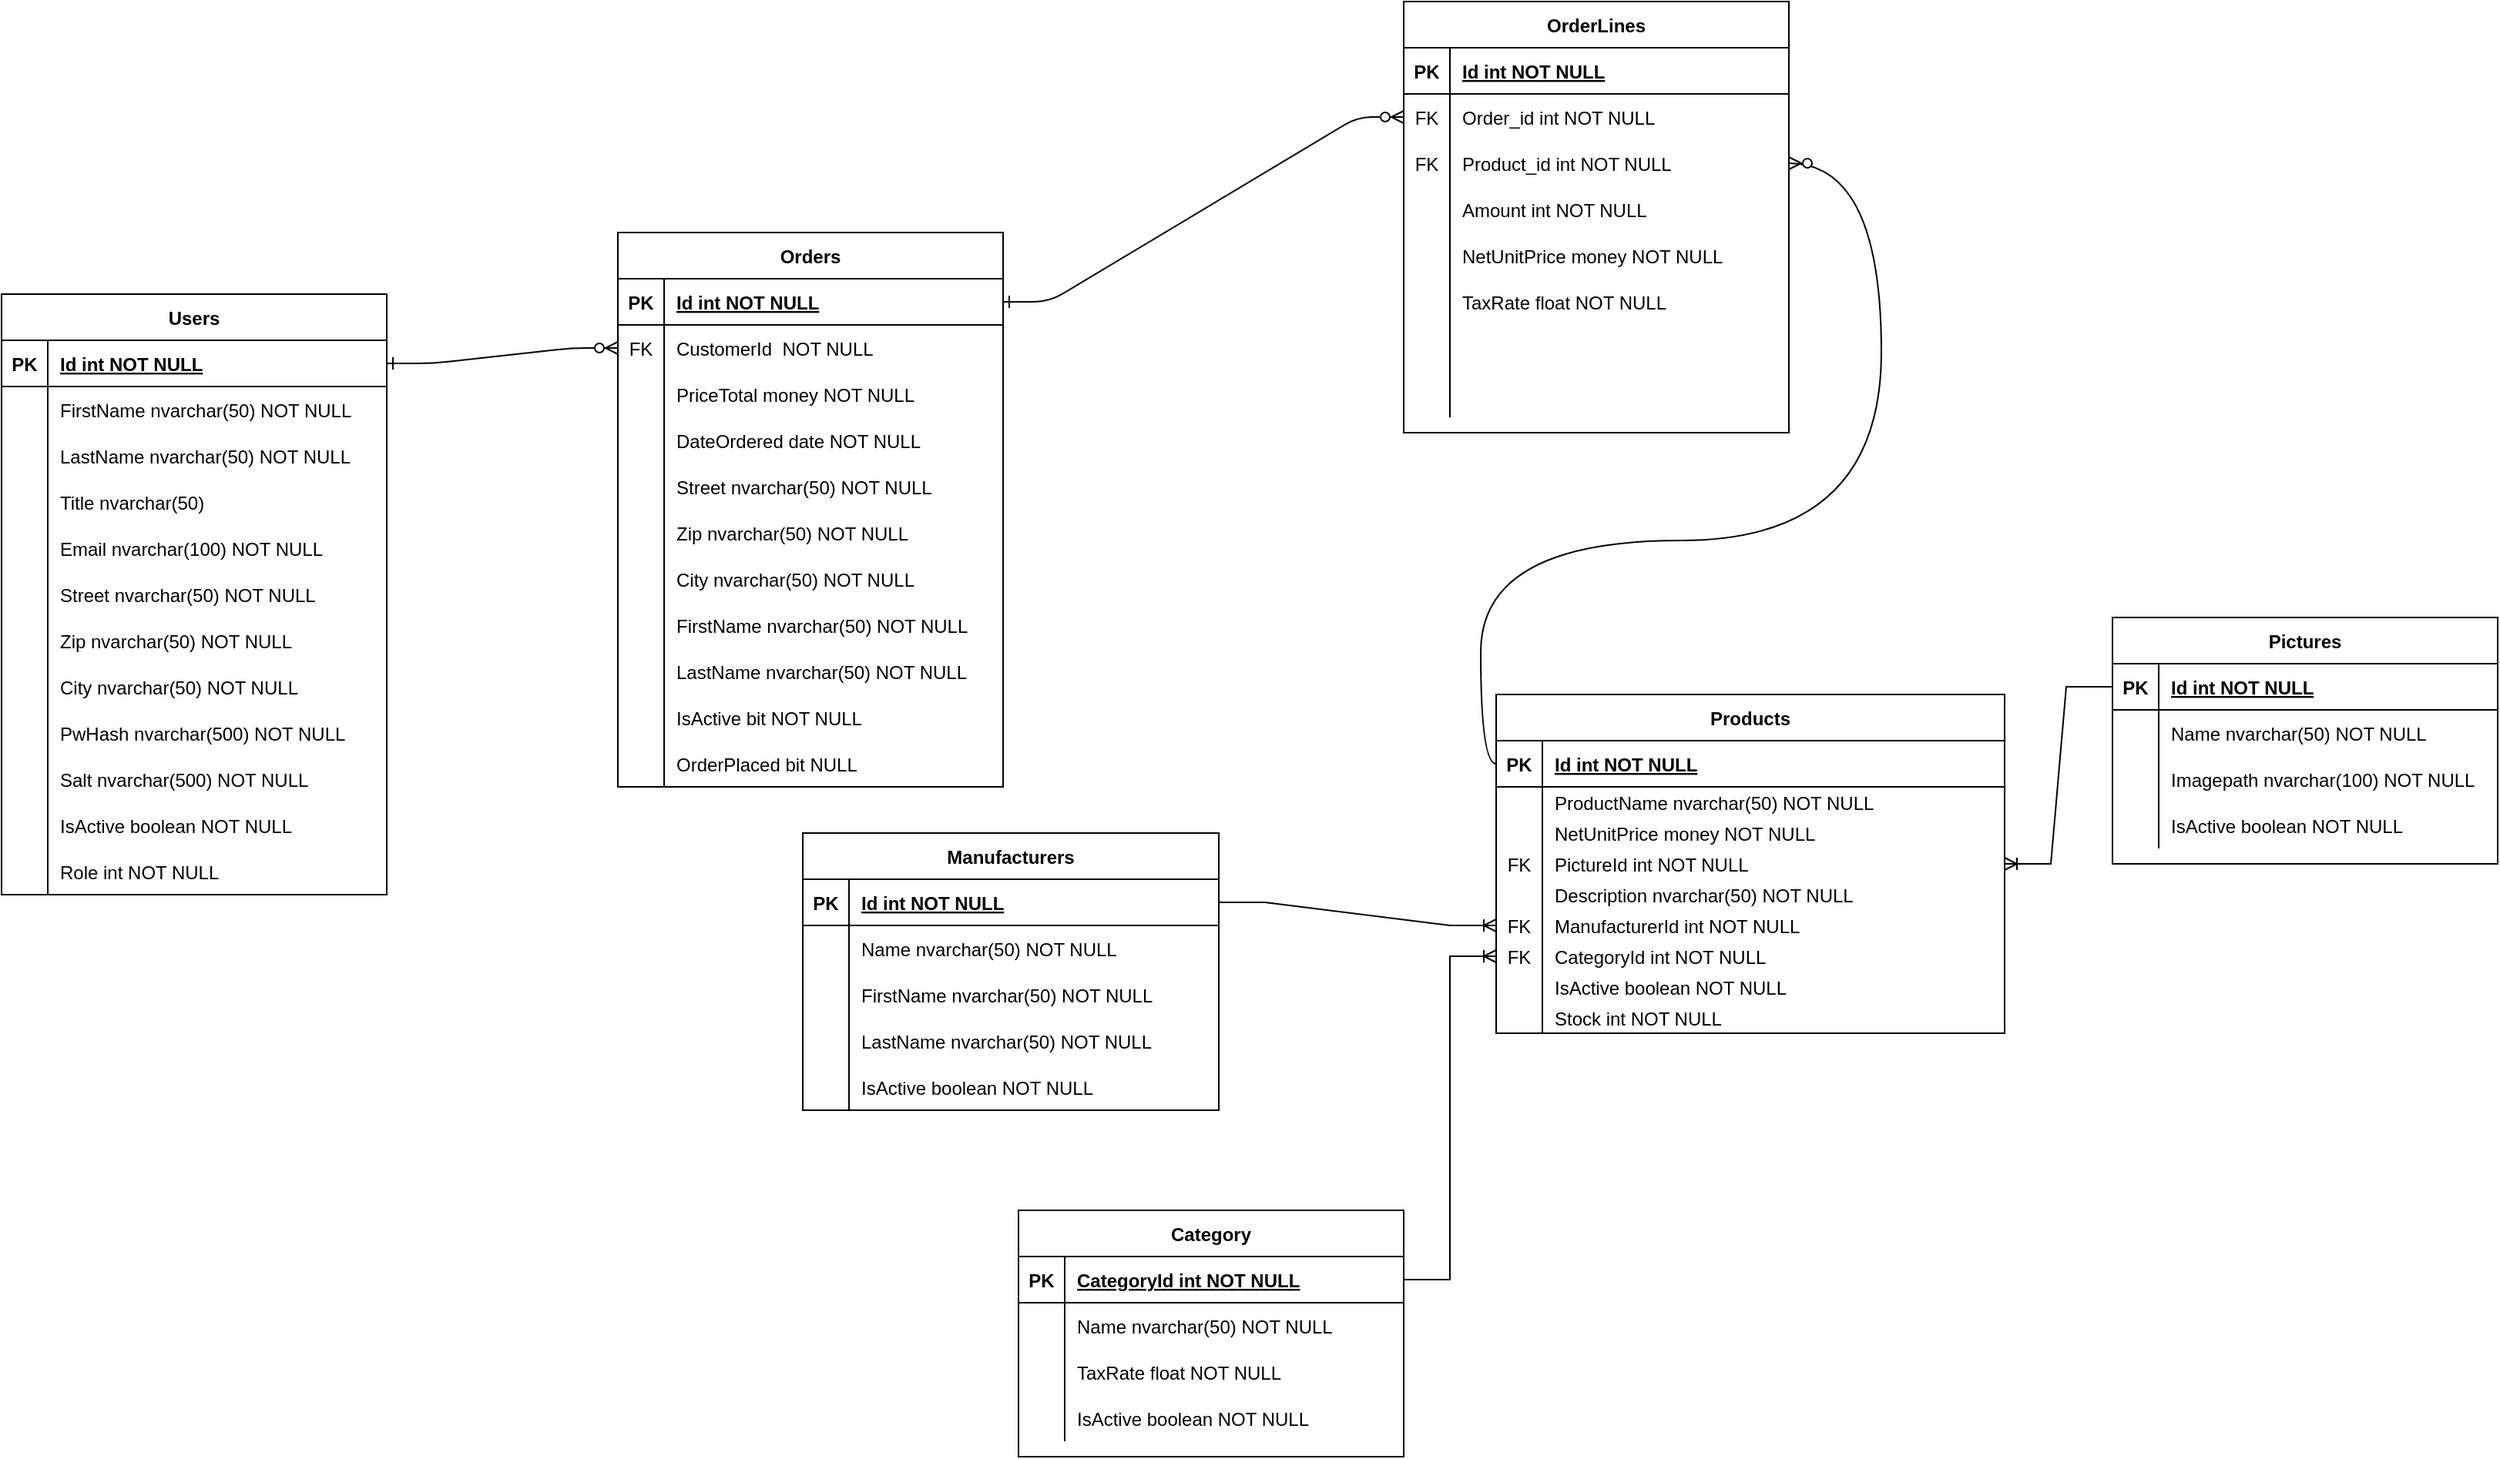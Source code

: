 <mxfile version="20.8.13"><diagram id="R2lEEEUBdFMjLlhIrx00" name="Page-1"><mxGraphModel dx="1050" dy="1639" grid="1" gridSize="10" guides="1" tooltips="1" connect="1" arrows="1" fold="1" page="1" pageScale="1" pageWidth="850" pageHeight="1100" math="0" shadow="0" extFonts="Permanent Marker^https://fonts.googleapis.com/css?family=Permanent+Marker"><root><mxCell id="0"/><mxCell id="1" parent="0"/><mxCell id="C-vyLk0tnHw3VtMMgP7b-1" value="" style="edgeStyle=entityRelationEdgeStyle;endArrow=ERzeroToMany;startArrow=ERone;endFill=1;startFill=0;entryX=0;entryY=0.5;entryDx=0;entryDy=0;" parent="1" source="C-vyLk0tnHw3VtMMgP7b-24" target="11pLOrFXZidmttm4KzCF-106" edge="1"><mxGeometry width="100" height="100" relative="1" as="geometry"><mxPoint x="340" y="720" as="sourcePoint"/><mxPoint x="540" y="195" as="targetPoint"/></mxGeometry></mxCell><mxCell id="C-vyLk0tnHw3VtMMgP7b-12" value="" style="edgeStyle=entityRelationEdgeStyle;endArrow=ERzeroToMany;startArrow=ERone;endFill=1;startFill=0;exitX=1;exitY=0.5;exitDx=0;exitDy=0;" parent="1" source="11pLOrFXZidmttm4KzCF-103" target="C-vyLk0tnHw3VtMMgP7b-17" edge="1"><mxGeometry width="100" height="100" relative="1" as="geometry"><mxPoint x="790" y="165" as="sourcePoint"/><mxPoint x="460" y="205" as="targetPoint"/></mxGeometry></mxCell><mxCell id="C-vyLk0tnHw3VtMMgP7b-13" value="OrderLines" style="shape=table;startSize=30;container=1;collapsible=1;childLayout=tableLayout;fixedRows=1;rowLines=0;fontStyle=1;align=center;resizeLast=1;" parent="1" vertex="1"><mxGeometry x="1060" y="-60" width="250" height="280" as="geometry"/></mxCell><mxCell id="C-vyLk0tnHw3VtMMgP7b-14" value="" style="shape=partialRectangle;collapsible=0;dropTarget=0;pointerEvents=0;fillColor=none;points=[[0,0.5],[1,0.5]];portConstraint=eastwest;top=0;left=0;right=0;bottom=1;" parent="C-vyLk0tnHw3VtMMgP7b-13" vertex="1"><mxGeometry y="30" width="250" height="30" as="geometry"/></mxCell><mxCell id="C-vyLk0tnHw3VtMMgP7b-15" value="PK" style="shape=partialRectangle;overflow=hidden;connectable=0;fillColor=none;top=0;left=0;bottom=0;right=0;fontStyle=1;" parent="C-vyLk0tnHw3VtMMgP7b-14" vertex="1"><mxGeometry width="30" height="30" as="geometry"><mxRectangle width="30" height="30" as="alternateBounds"/></mxGeometry></mxCell><mxCell id="C-vyLk0tnHw3VtMMgP7b-16" value="Id int NOT NULL" style="shape=partialRectangle;overflow=hidden;connectable=0;fillColor=none;top=0;left=0;bottom=0;right=0;align=left;spacingLeft=6;fontStyle=5;" parent="C-vyLk0tnHw3VtMMgP7b-14" vertex="1"><mxGeometry x="30" width="220" height="30" as="geometry"><mxRectangle width="220" height="30" as="alternateBounds"/></mxGeometry></mxCell><mxCell id="C-vyLk0tnHw3VtMMgP7b-17" value="" style="shape=partialRectangle;collapsible=0;dropTarget=0;pointerEvents=0;fillColor=none;points=[[0,0.5],[1,0.5]];portConstraint=eastwest;top=0;left=0;right=0;bottom=0;" parent="C-vyLk0tnHw3VtMMgP7b-13" vertex="1"><mxGeometry y="60" width="250" height="30" as="geometry"/></mxCell><mxCell id="C-vyLk0tnHw3VtMMgP7b-18" value="FK" style="shape=partialRectangle;overflow=hidden;connectable=0;fillColor=none;top=0;left=0;bottom=0;right=0;" parent="C-vyLk0tnHw3VtMMgP7b-17" vertex="1"><mxGeometry width="30" height="30" as="geometry"><mxRectangle width="30" height="30" as="alternateBounds"/></mxGeometry></mxCell><mxCell id="C-vyLk0tnHw3VtMMgP7b-19" value="Order_id int NOT NULL" style="shape=partialRectangle;overflow=hidden;connectable=0;fillColor=none;top=0;left=0;bottom=0;right=0;align=left;spacingLeft=6;" parent="C-vyLk0tnHw3VtMMgP7b-17" vertex="1"><mxGeometry x="30" width="220" height="30" as="geometry"><mxRectangle width="220" height="30" as="alternateBounds"/></mxGeometry></mxCell><mxCell id="11pLOrFXZidmttm4KzCF-139" value="" style="shape=partialRectangle;collapsible=0;dropTarget=0;pointerEvents=0;fillColor=none;points=[[0,0.5],[1,0.5]];portConstraint=eastwest;top=0;left=0;right=0;bottom=0;" parent="C-vyLk0tnHw3VtMMgP7b-13" vertex="1"><mxGeometry y="90" width="250" height="30" as="geometry"/></mxCell><mxCell id="11pLOrFXZidmttm4KzCF-140" value="FK" style="shape=partialRectangle;overflow=hidden;connectable=0;fillColor=none;top=0;left=0;bottom=0;right=0;" parent="11pLOrFXZidmttm4KzCF-139" vertex="1"><mxGeometry width="30" height="30" as="geometry"><mxRectangle width="30" height="30" as="alternateBounds"/></mxGeometry></mxCell><mxCell id="11pLOrFXZidmttm4KzCF-141" value="Product_id int NOT NULL" style="shape=partialRectangle;overflow=hidden;connectable=0;fillColor=none;top=0;left=0;bottom=0;right=0;align=left;spacingLeft=6;" parent="11pLOrFXZidmttm4KzCF-139" vertex="1"><mxGeometry x="30" width="220" height="30" as="geometry"><mxRectangle width="220" height="30" as="alternateBounds"/></mxGeometry></mxCell><mxCell id="C-vyLk0tnHw3VtMMgP7b-20" value="" style="shape=partialRectangle;collapsible=0;dropTarget=0;pointerEvents=0;fillColor=none;points=[[0,0.5],[1,0.5]];portConstraint=eastwest;top=0;left=0;right=0;bottom=0;" parent="C-vyLk0tnHw3VtMMgP7b-13" vertex="1"><mxGeometry y="120" width="250" height="30" as="geometry"/></mxCell><mxCell id="C-vyLk0tnHw3VtMMgP7b-21" value="" style="shape=partialRectangle;overflow=hidden;connectable=0;fillColor=none;top=0;left=0;bottom=0;right=0;" parent="C-vyLk0tnHw3VtMMgP7b-20" vertex="1"><mxGeometry width="30" height="30" as="geometry"><mxRectangle width="30" height="30" as="alternateBounds"/></mxGeometry></mxCell><mxCell id="C-vyLk0tnHw3VtMMgP7b-22" value="Amount int NOT NULL" style="shape=partialRectangle;overflow=hidden;connectable=0;fillColor=none;top=0;left=0;bottom=0;right=0;align=left;spacingLeft=6;" parent="C-vyLk0tnHw3VtMMgP7b-20" vertex="1"><mxGeometry x="30" width="220" height="30" as="geometry"><mxRectangle width="220" height="30" as="alternateBounds"/></mxGeometry></mxCell><mxCell id="11pLOrFXZidmttm4KzCF-142" value="" style="shape=partialRectangle;collapsible=0;dropTarget=0;pointerEvents=0;fillColor=none;points=[[0,0.5],[1,0.5]];portConstraint=eastwest;top=0;left=0;right=0;bottom=0;" parent="C-vyLk0tnHw3VtMMgP7b-13" vertex="1"><mxGeometry y="150" width="250" height="30" as="geometry"/></mxCell><mxCell id="11pLOrFXZidmttm4KzCF-143" value="" style="shape=partialRectangle;overflow=hidden;connectable=0;fillColor=none;top=0;left=0;bottom=0;right=0;" parent="11pLOrFXZidmttm4KzCF-142" vertex="1"><mxGeometry width="30" height="30" as="geometry"><mxRectangle width="30" height="30" as="alternateBounds"/></mxGeometry></mxCell><mxCell id="11pLOrFXZidmttm4KzCF-144" value="NetUnitPrice money NOT NULL" style="shape=partialRectangle;overflow=hidden;connectable=0;fillColor=none;top=0;left=0;bottom=0;right=0;align=left;spacingLeft=6;" parent="11pLOrFXZidmttm4KzCF-142" vertex="1"><mxGeometry x="30" width="220" height="30" as="geometry"><mxRectangle width="220" height="30" as="alternateBounds"/></mxGeometry></mxCell><mxCell id="11pLOrFXZidmttm4KzCF-145" value="" style="shape=partialRectangle;collapsible=0;dropTarget=0;pointerEvents=0;fillColor=none;points=[[0,0.5],[1,0.5]];portConstraint=eastwest;top=0;left=0;right=0;bottom=0;" parent="C-vyLk0tnHw3VtMMgP7b-13" vertex="1"><mxGeometry y="180" width="250" height="30" as="geometry"/></mxCell><mxCell id="11pLOrFXZidmttm4KzCF-146" value="" style="shape=partialRectangle;overflow=hidden;connectable=0;fillColor=none;top=0;left=0;bottom=0;right=0;" parent="11pLOrFXZidmttm4KzCF-145" vertex="1"><mxGeometry width="30" height="30" as="geometry"><mxRectangle width="30" height="30" as="alternateBounds"/></mxGeometry></mxCell><mxCell id="11pLOrFXZidmttm4KzCF-147" value="TaxRate float NOT NULL" style="shape=partialRectangle;overflow=hidden;connectable=0;fillColor=none;top=0;left=0;bottom=0;right=0;align=left;spacingLeft=6;" parent="11pLOrFXZidmttm4KzCF-145" vertex="1"><mxGeometry x="30" width="220" height="30" as="geometry"><mxRectangle width="220" height="30" as="alternateBounds"/></mxGeometry></mxCell><mxCell id="11pLOrFXZidmttm4KzCF-207" value="" style="shape=partialRectangle;collapsible=0;dropTarget=0;pointerEvents=0;fillColor=none;points=[[0,0.5],[1,0.5]];portConstraint=eastwest;top=0;left=0;right=0;bottom=0;" parent="C-vyLk0tnHw3VtMMgP7b-13" vertex="1"><mxGeometry y="210" width="250" height="30" as="geometry"/></mxCell><mxCell id="11pLOrFXZidmttm4KzCF-208" value="" style="shape=partialRectangle;overflow=hidden;connectable=0;fillColor=none;top=0;left=0;bottom=0;right=0;" parent="11pLOrFXZidmttm4KzCF-207" vertex="1"><mxGeometry width="30" height="30" as="geometry"><mxRectangle width="30" height="30" as="alternateBounds"/></mxGeometry></mxCell><mxCell id="11pLOrFXZidmttm4KzCF-209" value="" style="shape=partialRectangle;overflow=hidden;connectable=0;fillColor=none;top=0;left=0;bottom=0;right=0;align=left;spacingLeft=6;" parent="11pLOrFXZidmttm4KzCF-207" vertex="1"><mxGeometry x="30" width="220" height="30" as="geometry"><mxRectangle width="220" height="30" as="alternateBounds"/></mxGeometry></mxCell><mxCell id="11pLOrFXZidmttm4KzCF-246" value="" style="shape=partialRectangle;collapsible=0;dropTarget=0;pointerEvents=0;fillColor=none;points=[[0,0.5],[1,0.5]];portConstraint=eastwest;top=0;left=0;right=0;bottom=0;" parent="C-vyLk0tnHw3VtMMgP7b-13" vertex="1"><mxGeometry y="240" width="250" height="30" as="geometry"/></mxCell><mxCell id="11pLOrFXZidmttm4KzCF-247" value="" style="shape=partialRectangle;overflow=hidden;connectable=0;fillColor=none;top=0;left=0;bottom=0;right=0;" parent="11pLOrFXZidmttm4KzCF-246" vertex="1"><mxGeometry width="30" height="30" as="geometry"><mxRectangle width="30" height="30" as="alternateBounds"/></mxGeometry></mxCell><mxCell id="11pLOrFXZidmttm4KzCF-248" value="" style="shape=partialRectangle;overflow=hidden;connectable=0;fillColor=none;top=0;left=0;bottom=0;right=0;align=left;spacingLeft=6;" parent="11pLOrFXZidmttm4KzCF-246" vertex="1"><mxGeometry x="30" width="220" height="30" as="geometry"><mxRectangle width="220" height="30" as="alternateBounds"/></mxGeometry></mxCell><mxCell id="C-vyLk0tnHw3VtMMgP7b-23" value="Users" style="shape=table;startSize=30;container=1;collapsible=1;childLayout=tableLayout;fixedRows=1;rowLines=0;fontStyle=1;align=center;resizeLast=1;" parent="1" vertex="1"><mxGeometry x="150" y="130" width="250" height="390" as="geometry"/></mxCell><mxCell id="C-vyLk0tnHw3VtMMgP7b-24" value="" style="shape=partialRectangle;collapsible=0;dropTarget=0;pointerEvents=0;fillColor=none;points=[[0,0.5],[1,0.5]];portConstraint=eastwest;top=0;left=0;right=0;bottom=1;" parent="C-vyLk0tnHw3VtMMgP7b-23" vertex="1"><mxGeometry y="30" width="250" height="30" as="geometry"/></mxCell><mxCell id="C-vyLk0tnHw3VtMMgP7b-25" value="PK" style="shape=partialRectangle;overflow=hidden;connectable=0;fillColor=none;top=0;left=0;bottom=0;right=0;fontStyle=1;" parent="C-vyLk0tnHw3VtMMgP7b-24" vertex="1"><mxGeometry width="30" height="30" as="geometry"><mxRectangle width="30" height="30" as="alternateBounds"/></mxGeometry></mxCell><mxCell id="C-vyLk0tnHw3VtMMgP7b-26" value="Id int NOT NULL " style="shape=partialRectangle;overflow=hidden;connectable=0;fillColor=none;top=0;left=0;bottom=0;right=0;align=left;spacingLeft=6;fontStyle=5;" parent="C-vyLk0tnHw3VtMMgP7b-24" vertex="1"><mxGeometry x="30" width="220" height="30" as="geometry"><mxRectangle width="220" height="30" as="alternateBounds"/></mxGeometry></mxCell><mxCell id="C-vyLk0tnHw3VtMMgP7b-27" value="" style="shape=partialRectangle;collapsible=0;dropTarget=0;pointerEvents=0;fillColor=none;points=[[0,0.5],[1,0.5]];portConstraint=eastwest;top=0;left=0;right=0;bottom=0;" parent="C-vyLk0tnHw3VtMMgP7b-23" vertex="1"><mxGeometry y="60" width="250" height="30" as="geometry"/></mxCell><mxCell id="C-vyLk0tnHw3VtMMgP7b-28" value="" style="shape=partialRectangle;overflow=hidden;connectable=0;fillColor=none;top=0;left=0;bottom=0;right=0;" parent="C-vyLk0tnHw3VtMMgP7b-27" vertex="1"><mxGeometry width="30" height="30" as="geometry"><mxRectangle width="30" height="30" as="alternateBounds"/></mxGeometry></mxCell><mxCell id="C-vyLk0tnHw3VtMMgP7b-29" value="FirstName nvarchar(50) NOT NULL" style="shape=partialRectangle;overflow=hidden;connectable=0;fillColor=none;top=0;left=0;bottom=0;right=0;align=left;spacingLeft=6;" parent="C-vyLk0tnHw3VtMMgP7b-27" vertex="1"><mxGeometry x="30" width="220" height="30" as="geometry"><mxRectangle width="220" height="30" as="alternateBounds"/></mxGeometry></mxCell><mxCell id="11pLOrFXZidmttm4KzCF-75" value="" style="shape=partialRectangle;collapsible=0;dropTarget=0;pointerEvents=0;fillColor=none;points=[[0,0.5],[1,0.5]];portConstraint=eastwest;top=0;left=0;right=0;bottom=0;" parent="C-vyLk0tnHw3VtMMgP7b-23" vertex="1"><mxGeometry y="90" width="250" height="30" as="geometry"/></mxCell><mxCell id="11pLOrFXZidmttm4KzCF-76" value="" style="shape=partialRectangle;overflow=hidden;connectable=0;fillColor=none;top=0;left=0;bottom=0;right=0;" parent="11pLOrFXZidmttm4KzCF-75" vertex="1"><mxGeometry width="30" height="30" as="geometry"><mxRectangle width="30" height="30" as="alternateBounds"/></mxGeometry></mxCell><mxCell id="11pLOrFXZidmttm4KzCF-77" value="LastName nvarchar(50) NOT NULL" style="shape=partialRectangle;overflow=hidden;connectable=0;fillColor=none;top=0;left=0;bottom=0;right=0;align=left;spacingLeft=6;" parent="11pLOrFXZidmttm4KzCF-75" vertex="1"><mxGeometry x="30" width="220" height="30" as="geometry"><mxRectangle width="220" height="30" as="alternateBounds"/></mxGeometry></mxCell><mxCell id="11pLOrFXZidmttm4KzCF-78" value="" style="shape=partialRectangle;collapsible=0;dropTarget=0;pointerEvents=0;fillColor=none;points=[[0,0.5],[1,0.5]];portConstraint=eastwest;top=0;left=0;right=0;bottom=0;" parent="C-vyLk0tnHw3VtMMgP7b-23" vertex="1"><mxGeometry y="120" width="250" height="30" as="geometry"/></mxCell><mxCell id="11pLOrFXZidmttm4KzCF-79" value="" style="shape=partialRectangle;overflow=hidden;connectable=0;fillColor=none;top=0;left=0;bottom=0;right=0;" parent="11pLOrFXZidmttm4KzCF-78" vertex="1"><mxGeometry width="30" height="30" as="geometry"><mxRectangle width="30" height="30" as="alternateBounds"/></mxGeometry></mxCell><mxCell id="11pLOrFXZidmttm4KzCF-80" value="Title nvarchar(50) " style="shape=partialRectangle;overflow=hidden;connectable=0;fillColor=none;top=0;left=0;bottom=0;right=0;align=left;spacingLeft=6;" parent="11pLOrFXZidmttm4KzCF-78" vertex="1"><mxGeometry x="30" width="220" height="30" as="geometry"><mxRectangle width="220" height="30" as="alternateBounds"/></mxGeometry></mxCell><mxCell id="11pLOrFXZidmttm4KzCF-81" value="" style="shape=partialRectangle;collapsible=0;dropTarget=0;pointerEvents=0;fillColor=none;points=[[0,0.5],[1,0.5]];portConstraint=eastwest;top=0;left=0;right=0;bottom=0;" parent="C-vyLk0tnHw3VtMMgP7b-23" vertex="1"><mxGeometry y="150" width="250" height="30" as="geometry"/></mxCell><mxCell id="11pLOrFXZidmttm4KzCF-82" value="" style="shape=partialRectangle;overflow=hidden;connectable=0;fillColor=none;top=0;left=0;bottom=0;right=0;" parent="11pLOrFXZidmttm4KzCF-81" vertex="1"><mxGeometry width="30" height="30" as="geometry"><mxRectangle width="30" height="30" as="alternateBounds"/></mxGeometry></mxCell><mxCell id="11pLOrFXZidmttm4KzCF-83" value="Email nvarchar(100) NOT NULL" style="shape=partialRectangle;overflow=hidden;connectable=0;fillColor=none;top=0;left=0;bottom=0;right=0;align=left;spacingLeft=6;" parent="11pLOrFXZidmttm4KzCF-81" vertex="1"><mxGeometry x="30" width="220" height="30" as="geometry"><mxRectangle width="220" height="30" as="alternateBounds"/></mxGeometry></mxCell><mxCell id="11pLOrFXZidmttm4KzCF-84" value="" style="shape=partialRectangle;collapsible=0;dropTarget=0;pointerEvents=0;fillColor=none;points=[[0,0.5],[1,0.5]];portConstraint=eastwest;top=0;left=0;right=0;bottom=0;" parent="C-vyLk0tnHw3VtMMgP7b-23" vertex="1"><mxGeometry y="180" width="250" height="30" as="geometry"/></mxCell><mxCell id="11pLOrFXZidmttm4KzCF-85" value="" style="shape=partialRectangle;overflow=hidden;connectable=0;fillColor=none;top=0;left=0;bottom=0;right=0;" parent="11pLOrFXZidmttm4KzCF-84" vertex="1"><mxGeometry width="30" height="30" as="geometry"><mxRectangle width="30" height="30" as="alternateBounds"/></mxGeometry></mxCell><mxCell id="11pLOrFXZidmttm4KzCF-86" value="Street nvarchar(50) NOT NULL" style="shape=partialRectangle;overflow=hidden;connectable=0;fillColor=none;top=0;left=0;bottom=0;right=0;align=left;spacingLeft=6;" parent="11pLOrFXZidmttm4KzCF-84" vertex="1"><mxGeometry x="30" width="220" height="30" as="geometry"><mxRectangle width="220" height="30" as="alternateBounds"/></mxGeometry></mxCell><mxCell id="11pLOrFXZidmttm4KzCF-87" value="" style="shape=partialRectangle;collapsible=0;dropTarget=0;pointerEvents=0;fillColor=none;points=[[0,0.5],[1,0.5]];portConstraint=eastwest;top=0;left=0;right=0;bottom=0;" parent="C-vyLk0tnHw3VtMMgP7b-23" vertex="1"><mxGeometry y="210" width="250" height="30" as="geometry"/></mxCell><mxCell id="11pLOrFXZidmttm4KzCF-88" value="" style="shape=partialRectangle;overflow=hidden;connectable=0;fillColor=none;top=0;left=0;bottom=0;right=0;" parent="11pLOrFXZidmttm4KzCF-87" vertex="1"><mxGeometry width="30" height="30" as="geometry"><mxRectangle width="30" height="30" as="alternateBounds"/></mxGeometry></mxCell><mxCell id="11pLOrFXZidmttm4KzCF-89" value="Zip nvarchar(50) NOT NULL" style="shape=partialRectangle;overflow=hidden;connectable=0;fillColor=none;top=0;left=0;bottom=0;right=0;align=left;spacingLeft=6;" parent="11pLOrFXZidmttm4KzCF-87" vertex="1"><mxGeometry x="30" width="220" height="30" as="geometry"><mxRectangle width="220" height="30" as="alternateBounds"/></mxGeometry></mxCell><mxCell id="11pLOrFXZidmttm4KzCF-90" value="" style="shape=partialRectangle;collapsible=0;dropTarget=0;pointerEvents=0;fillColor=none;points=[[0,0.5],[1,0.5]];portConstraint=eastwest;top=0;left=0;right=0;bottom=0;" parent="C-vyLk0tnHw3VtMMgP7b-23" vertex="1"><mxGeometry y="240" width="250" height="30" as="geometry"/></mxCell><mxCell id="11pLOrFXZidmttm4KzCF-91" value="" style="shape=partialRectangle;overflow=hidden;connectable=0;fillColor=none;top=0;left=0;bottom=0;right=0;" parent="11pLOrFXZidmttm4KzCF-90" vertex="1"><mxGeometry width="30" height="30" as="geometry"><mxRectangle width="30" height="30" as="alternateBounds"/></mxGeometry></mxCell><mxCell id="11pLOrFXZidmttm4KzCF-92" value="City nvarchar(50) NOT NULL" style="shape=partialRectangle;overflow=hidden;connectable=0;fillColor=none;top=0;left=0;bottom=0;right=0;align=left;spacingLeft=6;" parent="11pLOrFXZidmttm4KzCF-90" vertex="1"><mxGeometry x="30" width="220" height="30" as="geometry"><mxRectangle width="220" height="30" as="alternateBounds"/></mxGeometry></mxCell><mxCell id="11pLOrFXZidmttm4KzCF-93" value="" style="shape=partialRectangle;collapsible=0;dropTarget=0;pointerEvents=0;fillColor=none;points=[[0,0.5],[1,0.5]];portConstraint=eastwest;top=0;left=0;right=0;bottom=0;" parent="C-vyLk0tnHw3VtMMgP7b-23" vertex="1"><mxGeometry y="270" width="250" height="30" as="geometry"/></mxCell><mxCell id="11pLOrFXZidmttm4KzCF-94" value="" style="shape=partialRectangle;overflow=hidden;connectable=0;fillColor=none;top=0;left=0;bottom=0;right=0;" parent="11pLOrFXZidmttm4KzCF-93" vertex="1"><mxGeometry width="30" height="30" as="geometry"><mxRectangle width="30" height="30" as="alternateBounds"/></mxGeometry></mxCell><mxCell id="11pLOrFXZidmttm4KzCF-95" value="PwHash nvarchar(500) NOT NULL" style="shape=partialRectangle;overflow=hidden;connectable=0;fillColor=none;top=0;left=0;bottom=0;right=0;align=left;spacingLeft=6;" parent="11pLOrFXZidmttm4KzCF-93" vertex="1"><mxGeometry x="30" width="220" height="30" as="geometry"><mxRectangle width="220" height="30" as="alternateBounds"/></mxGeometry></mxCell><mxCell id="11pLOrFXZidmttm4KzCF-96" value="" style="shape=partialRectangle;collapsible=0;dropTarget=0;pointerEvents=0;fillColor=none;points=[[0,0.5],[1,0.5]];portConstraint=eastwest;top=0;left=0;right=0;bottom=0;" parent="C-vyLk0tnHw3VtMMgP7b-23" vertex="1"><mxGeometry y="300" width="250" height="30" as="geometry"/></mxCell><mxCell id="11pLOrFXZidmttm4KzCF-97" value="" style="shape=partialRectangle;overflow=hidden;connectable=0;fillColor=none;top=0;left=0;bottom=0;right=0;" parent="11pLOrFXZidmttm4KzCF-96" vertex="1"><mxGeometry width="30" height="30" as="geometry"><mxRectangle width="30" height="30" as="alternateBounds"/></mxGeometry></mxCell><mxCell id="11pLOrFXZidmttm4KzCF-98" value="Salt nvarchar(500) NOT NULL" style="shape=partialRectangle;overflow=hidden;connectable=0;fillColor=none;top=0;left=0;bottom=0;right=0;align=left;spacingLeft=6;" parent="11pLOrFXZidmttm4KzCF-96" vertex="1"><mxGeometry x="30" width="220" height="30" as="geometry"><mxRectangle width="220" height="30" as="alternateBounds"/></mxGeometry></mxCell><mxCell id="11pLOrFXZidmttm4KzCF-204" value="" style="shape=partialRectangle;collapsible=0;dropTarget=0;pointerEvents=0;fillColor=none;points=[[0,0.5],[1,0.5]];portConstraint=eastwest;top=0;left=0;right=0;bottom=0;" parent="C-vyLk0tnHw3VtMMgP7b-23" vertex="1"><mxGeometry y="330" width="250" height="30" as="geometry"/></mxCell><mxCell id="11pLOrFXZidmttm4KzCF-205" value="" style="shape=partialRectangle;overflow=hidden;connectable=0;fillColor=none;top=0;left=0;bottom=0;right=0;" parent="11pLOrFXZidmttm4KzCF-204" vertex="1"><mxGeometry width="30" height="30" as="geometry"><mxRectangle width="30" height="30" as="alternateBounds"/></mxGeometry></mxCell><mxCell id="11pLOrFXZidmttm4KzCF-206" value="IsActive boolean NOT NULL" style="shape=partialRectangle;overflow=hidden;connectable=0;fillColor=none;top=0;left=0;bottom=0;right=0;align=left;spacingLeft=6;" parent="11pLOrFXZidmttm4KzCF-204" vertex="1"><mxGeometry x="30" width="220" height="30" as="geometry"><mxRectangle width="220" height="30" as="alternateBounds"/></mxGeometry></mxCell><mxCell id="xNHBsCWCCdjbbuEHj6BZ-4" value="" style="shape=partialRectangle;collapsible=0;dropTarget=0;pointerEvents=0;fillColor=none;points=[[0,0.5],[1,0.5]];portConstraint=eastwest;top=0;left=0;right=0;bottom=0;" vertex="1" parent="C-vyLk0tnHw3VtMMgP7b-23"><mxGeometry y="360" width="250" height="30" as="geometry"/></mxCell><mxCell id="xNHBsCWCCdjbbuEHj6BZ-5" value="" style="shape=partialRectangle;overflow=hidden;connectable=0;fillColor=none;top=0;left=0;bottom=0;right=0;" vertex="1" parent="xNHBsCWCCdjbbuEHj6BZ-4"><mxGeometry width="30" height="30" as="geometry"><mxRectangle width="30" height="30" as="alternateBounds"/></mxGeometry></mxCell><mxCell id="xNHBsCWCCdjbbuEHj6BZ-6" value="Role int NOT NULL" style="shape=partialRectangle;overflow=hidden;connectable=0;fillColor=none;top=0;left=0;bottom=0;right=0;align=left;spacingLeft=6;" vertex="1" parent="xNHBsCWCCdjbbuEHj6BZ-4"><mxGeometry x="30" width="220" height="30" as="geometry"><mxRectangle width="220" height="30" as="alternateBounds"/></mxGeometry></mxCell><mxCell id="11pLOrFXZidmttm4KzCF-1" value="Category" style="shape=table;startSize=30;container=1;collapsible=1;childLayout=tableLayout;fixedRows=1;rowLines=0;fontStyle=1;align=center;resizeLast=1;" parent="1" vertex="1"><mxGeometry x="810" y="725" width="250" height="160" as="geometry"/></mxCell><mxCell id="11pLOrFXZidmttm4KzCF-2" value="" style="shape=partialRectangle;collapsible=0;dropTarget=0;pointerEvents=0;fillColor=none;points=[[0,0.5],[1,0.5]];portConstraint=eastwest;top=0;left=0;right=0;bottom=1;" parent="11pLOrFXZidmttm4KzCF-1" vertex="1"><mxGeometry y="30" width="250" height="30" as="geometry"/></mxCell><mxCell id="11pLOrFXZidmttm4KzCF-3" value="PK" style="shape=partialRectangle;overflow=hidden;connectable=0;fillColor=none;top=0;left=0;bottom=0;right=0;fontStyle=1;" parent="11pLOrFXZidmttm4KzCF-2" vertex="1"><mxGeometry width="30" height="30" as="geometry"><mxRectangle width="30" height="30" as="alternateBounds"/></mxGeometry></mxCell><mxCell id="11pLOrFXZidmttm4KzCF-4" value="CategoryId int NOT NULL " style="shape=partialRectangle;overflow=hidden;connectable=0;fillColor=none;top=0;left=0;bottom=0;right=0;align=left;spacingLeft=6;fontStyle=5;" parent="11pLOrFXZidmttm4KzCF-2" vertex="1"><mxGeometry x="30" width="220" height="30" as="geometry"><mxRectangle width="220" height="30" as="alternateBounds"/></mxGeometry></mxCell><mxCell id="11pLOrFXZidmttm4KzCF-5" value="" style="shape=partialRectangle;collapsible=0;dropTarget=0;pointerEvents=0;fillColor=none;points=[[0,0.5],[1,0.5]];portConstraint=eastwest;top=0;left=0;right=0;bottom=0;" parent="11pLOrFXZidmttm4KzCF-1" vertex="1"><mxGeometry y="60" width="250" height="30" as="geometry"/></mxCell><mxCell id="11pLOrFXZidmttm4KzCF-6" value="" style="shape=partialRectangle;overflow=hidden;connectable=0;fillColor=none;top=0;left=0;bottom=0;right=0;" parent="11pLOrFXZidmttm4KzCF-5" vertex="1"><mxGeometry width="30" height="30" as="geometry"><mxRectangle width="30" height="30" as="alternateBounds"/></mxGeometry></mxCell><mxCell id="11pLOrFXZidmttm4KzCF-7" value="Name nvarchar(50) NOT NULL" style="shape=partialRectangle;overflow=hidden;connectable=0;fillColor=none;top=0;left=0;bottom=0;right=0;align=left;spacingLeft=6;" parent="11pLOrFXZidmttm4KzCF-5" vertex="1"><mxGeometry x="30" width="220" height="30" as="geometry"><mxRectangle width="220" height="30" as="alternateBounds"/></mxGeometry></mxCell><mxCell id="11pLOrFXZidmttm4KzCF-8" value="" style="shape=partialRectangle;collapsible=0;dropTarget=0;pointerEvents=0;fillColor=none;points=[[0,0.5],[1,0.5]];portConstraint=eastwest;top=0;left=0;right=0;bottom=0;" parent="11pLOrFXZidmttm4KzCF-1" vertex="1"><mxGeometry y="90" width="250" height="30" as="geometry"/></mxCell><mxCell id="11pLOrFXZidmttm4KzCF-9" value="" style="shape=partialRectangle;overflow=hidden;connectable=0;fillColor=none;top=0;left=0;bottom=0;right=0;" parent="11pLOrFXZidmttm4KzCF-8" vertex="1"><mxGeometry width="30" height="30" as="geometry"><mxRectangle width="30" height="30" as="alternateBounds"/></mxGeometry></mxCell><mxCell id="11pLOrFXZidmttm4KzCF-10" value="TaxRate float NOT NULL" style="shape=partialRectangle;overflow=hidden;connectable=0;fillColor=none;top=0;left=0;bottom=0;right=0;align=left;spacingLeft=6;" parent="11pLOrFXZidmttm4KzCF-8" vertex="1"><mxGeometry x="30" width="220" height="30" as="geometry"><mxRectangle width="220" height="30" as="alternateBounds"/></mxGeometry></mxCell><mxCell id="11pLOrFXZidmttm4KzCF-293" value="" style="shape=partialRectangle;collapsible=0;dropTarget=0;pointerEvents=0;fillColor=none;points=[[0,0.5],[1,0.5]];portConstraint=eastwest;top=0;left=0;right=0;bottom=0;" parent="11pLOrFXZidmttm4KzCF-1" vertex="1"><mxGeometry y="120" width="250" height="30" as="geometry"/></mxCell><mxCell id="11pLOrFXZidmttm4KzCF-294" value="" style="shape=partialRectangle;overflow=hidden;connectable=0;fillColor=none;top=0;left=0;bottom=0;right=0;" parent="11pLOrFXZidmttm4KzCF-293" vertex="1"><mxGeometry width="30" height="30" as="geometry"><mxRectangle width="30" height="30" as="alternateBounds"/></mxGeometry></mxCell><mxCell id="11pLOrFXZidmttm4KzCF-295" value="IsActive boolean NOT NULL" style="shape=partialRectangle;overflow=hidden;connectable=0;fillColor=none;top=0;left=0;bottom=0;right=0;align=left;spacingLeft=6;" parent="11pLOrFXZidmttm4KzCF-293" vertex="1"><mxGeometry x="30" width="220" height="30" as="geometry"><mxRectangle width="220" height="30" as="alternateBounds"/></mxGeometry></mxCell><mxCell id="11pLOrFXZidmttm4KzCF-51" value="Pictures" style="shape=table;startSize=30;container=1;collapsible=1;childLayout=tableLayout;fixedRows=1;rowLines=0;fontStyle=1;align=center;resizeLast=1;" parent="1" vertex="1"><mxGeometry x="1520" y="340" width="250" height="160" as="geometry"/></mxCell><mxCell id="11pLOrFXZidmttm4KzCF-52" value="" style="shape=partialRectangle;collapsible=0;dropTarget=0;pointerEvents=0;fillColor=none;points=[[0,0.5],[1,0.5]];portConstraint=eastwest;top=0;left=0;right=0;bottom=1;" parent="11pLOrFXZidmttm4KzCF-51" vertex="1"><mxGeometry y="30" width="250" height="30" as="geometry"/></mxCell><mxCell id="11pLOrFXZidmttm4KzCF-53" value="PK" style="shape=partialRectangle;overflow=hidden;connectable=0;fillColor=none;top=0;left=0;bottom=0;right=0;fontStyle=1;" parent="11pLOrFXZidmttm4KzCF-52" vertex="1"><mxGeometry width="30" height="30" as="geometry"><mxRectangle width="30" height="30" as="alternateBounds"/></mxGeometry></mxCell><mxCell id="11pLOrFXZidmttm4KzCF-54" value="Id int NOT NULL" style="shape=partialRectangle;overflow=hidden;connectable=0;fillColor=none;top=0;left=0;bottom=0;right=0;align=left;spacingLeft=6;fontStyle=5;" parent="11pLOrFXZidmttm4KzCF-52" vertex="1"><mxGeometry x="30" width="220" height="30" as="geometry"><mxRectangle width="220" height="30" as="alternateBounds"/></mxGeometry></mxCell><mxCell id="11pLOrFXZidmttm4KzCF-55" value="" style="shape=partialRectangle;collapsible=0;dropTarget=0;pointerEvents=0;fillColor=none;points=[[0,0.5],[1,0.5]];portConstraint=eastwest;top=0;left=0;right=0;bottom=0;" parent="11pLOrFXZidmttm4KzCF-51" vertex="1"><mxGeometry y="60" width="250" height="30" as="geometry"/></mxCell><mxCell id="11pLOrFXZidmttm4KzCF-56" value="" style="shape=partialRectangle;overflow=hidden;connectable=0;fillColor=none;top=0;left=0;bottom=0;right=0;" parent="11pLOrFXZidmttm4KzCF-55" vertex="1"><mxGeometry width="30" height="30" as="geometry"><mxRectangle width="30" height="30" as="alternateBounds"/></mxGeometry></mxCell><mxCell id="11pLOrFXZidmttm4KzCF-57" value="Name nvarchar(50) NOT NULL" style="shape=partialRectangle;overflow=hidden;connectable=0;fillColor=none;top=0;left=0;bottom=0;right=0;align=left;spacingLeft=6;" parent="11pLOrFXZidmttm4KzCF-55" vertex="1"><mxGeometry x="30" width="220" height="30" as="geometry"><mxRectangle width="220" height="30" as="alternateBounds"/></mxGeometry></mxCell><mxCell id="11pLOrFXZidmttm4KzCF-58" value="" style="shape=partialRectangle;collapsible=0;dropTarget=0;pointerEvents=0;fillColor=none;points=[[0,0.5],[1,0.5]];portConstraint=eastwest;top=0;left=0;right=0;bottom=0;" parent="11pLOrFXZidmttm4KzCF-51" vertex="1"><mxGeometry y="90" width="250" height="30" as="geometry"/></mxCell><mxCell id="11pLOrFXZidmttm4KzCF-59" value="" style="shape=partialRectangle;overflow=hidden;connectable=0;fillColor=none;top=0;left=0;bottom=0;right=0;" parent="11pLOrFXZidmttm4KzCF-58" vertex="1"><mxGeometry width="30" height="30" as="geometry"><mxRectangle width="30" height="30" as="alternateBounds"/></mxGeometry></mxCell><mxCell id="11pLOrFXZidmttm4KzCF-60" value="Imagepath nvarchar(100) NOT NULL" style="shape=partialRectangle;overflow=hidden;connectable=0;fillColor=none;top=0;left=0;bottom=0;right=0;align=left;spacingLeft=6;" parent="11pLOrFXZidmttm4KzCF-58" vertex="1"><mxGeometry x="30" width="220" height="30" as="geometry"><mxRectangle width="220" height="30" as="alternateBounds"/></mxGeometry></mxCell><mxCell id="11pLOrFXZidmttm4KzCF-216" value="" style="shape=partialRectangle;collapsible=0;dropTarget=0;pointerEvents=0;fillColor=none;points=[[0,0.5],[1,0.5]];portConstraint=eastwest;top=0;left=0;right=0;bottom=0;" parent="11pLOrFXZidmttm4KzCF-51" vertex="1"><mxGeometry y="120" width="250" height="30" as="geometry"/></mxCell><mxCell id="11pLOrFXZidmttm4KzCF-217" value="" style="shape=partialRectangle;overflow=hidden;connectable=0;fillColor=none;top=0;left=0;bottom=0;right=0;" parent="11pLOrFXZidmttm4KzCF-216" vertex="1"><mxGeometry width="30" height="30" as="geometry"><mxRectangle width="30" height="30" as="alternateBounds"/></mxGeometry></mxCell><mxCell id="11pLOrFXZidmttm4KzCF-218" value="IsActive boolean NOT NULL" style="shape=partialRectangle;overflow=hidden;connectable=0;fillColor=none;top=0;left=0;bottom=0;right=0;align=left;spacingLeft=6;" parent="11pLOrFXZidmttm4KzCF-216" vertex="1"><mxGeometry x="30" width="220" height="30" as="geometry"><mxRectangle width="220" height="30" as="alternateBounds"/></mxGeometry></mxCell><mxCell id="11pLOrFXZidmttm4KzCF-102" value="Orders" style="shape=table;startSize=30;container=1;collapsible=1;childLayout=tableLayout;fixedRows=1;rowLines=0;fontStyle=1;align=center;resizeLast=1;" parent="1" vertex="1"><mxGeometry x="550" y="90" width="250" height="360" as="geometry"/></mxCell><mxCell id="11pLOrFXZidmttm4KzCF-103" value="" style="shape=partialRectangle;collapsible=0;dropTarget=0;pointerEvents=0;fillColor=none;points=[[0,0.5],[1,0.5]];portConstraint=eastwest;top=0;left=0;right=0;bottom=1;" parent="11pLOrFXZidmttm4KzCF-102" vertex="1"><mxGeometry y="30" width="250" height="30" as="geometry"/></mxCell><mxCell id="11pLOrFXZidmttm4KzCF-104" value="PK" style="shape=partialRectangle;overflow=hidden;connectable=0;fillColor=none;top=0;left=0;bottom=0;right=0;fontStyle=1;" parent="11pLOrFXZidmttm4KzCF-103" vertex="1"><mxGeometry width="30" height="30" as="geometry"><mxRectangle width="30" height="30" as="alternateBounds"/></mxGeometry></mxCell><mxCell id="11pLOrFXZidmttm4KzCF-105" value="Id int NOT NULL " style="shape=partialRectangle;overflow=hidden;connectable=0;fillColor=none;top=0;left=0;bottom=0;right=0;align=left;spacingLeft=6;fontStyle=5;" parent="11pLOrFXZidmttm4KzCF-103" vertex="1"><mxGeometry x="30" width="220" height="30" as="geometry"><mxRectangle width="220" height="30" as="alternateBounds"/></mxGeometry></mxCell><mxCell id="11pLOrFXZidmttm4KzCF-106" value="" style="shape=partialRectangle;collapsible=0;dropTarget=0;pointerEvents=0;fillColor=none;points=[[0,0.5],[1,0.5]];portConstraint=eastwest;top=0;left=0;right=0;bottom=0;" parent="11pLOrFXZidmttm4KzCF-102" vertex="1"><mxGeometry y="60" width="250" height="30" as="geometry"/></mxCell><mxCell id="11pLOrFXZidmttm4KzCF-107" value="FK" style="shape=partialRectangle;overflow=hidden;connectable=0;fillColor=none;top=0;left=0;bottom=0;right=0;" parent="11pLOrFXZidmttm4KzCF-106" vertex="1"><mxGeometry width="30" height="30" as="geometry"><mxRectangle width="30" height="30" as="alternateBounds"/></mxGeometry></mxCell><mxCell id="11pLOrFXZidmttm4KzCF-108" value="CustomerId  NOT NULL" style="shape=partialRectangle;overflow=hidden;connectable=0;fillColor=none;top=0;left=0;bottom=0;right=0;align=left;spacingLeft=6;" parent="11pLOrFXZidmttm4KzCF-106" vertex="1"><mxGeometry x="30" width="220" height="30" as="geometry"><mxRectangle width="220" height="30" as="alternateBounds"/></mxGeometry></mxCell><mxCell id="11pLOrFXZidmttm4KzCF-112" value="" style="shape=partialRectangle;collapsible=0;dropTarget=0;pointerEvents=0;fillColor=none;points=[[0,0.5],[1,0.5]];portConstraint=eastwest;top=0;left=0;right=0;bottom=0;" parent="11pLOrFXZidmttm4KzCF-102" vertex="1"><mxGeometry y="90" width="250" height="30" as="geometry"/></mxCell><mxCell id="11pLOrFXZidmttm4KzCF-113" value="" style="shape=partialRectangle;overflow=hidden;connectable=0;fillColor=none;top=0;left=0;bottom=0;right=0;" parent="11pLOrFXZidmttm4KzCF-112" vertex="1"><mxGeometry width="30" height="30" as="geometry"><mxRectangle width="30" height="30" as="alternateBounds"/></mxGeometry></mxCell><mxCell id="11pLOrFXZidmttm4KzCF-114" value="PriceTotal money NOT NULL" style="shape=partialRectangle;overflow=hidden;connectable=0;fillColor=none;top=0;left=0;bottom=0;right=0;align=left;spacingLeft=6;" parent="11pLOrFXZidmttm4KzCF-112" vertex="1"><mxGeometry x="30" width="220" height="30" as="geometry"><mxRectangle width="220" height="30" as="alternateBounds"/></mxGeometry></mxCell><mxCell id="11pLOrFXZidmttm4KzCF-115" value="" style="shape=partialRectangle;collapsible=0;dropTarget=0;pointerEvents=0;fillColor=none;points=[[0,0.5],[1,0.5]];portConstraint=eastwest;top=0;left=0;right=0;bottom=0;" parent="11pLOrFXZidmttm4KzCF-102" vertex="1"><mxGeometry y="120" width="250" height="30" as="geometry"/></mxCell><mxCell id="11pLOrFXZidmttm4KzCF-116" value="" style="shape=partialRectangle;overflow=hidden;connectable=0;fillColor=none;top=0;left=0;bottom=0;right=0;" parent="11pLOrFXZidmttm4KzCF-115" vertex="1"><mxGeometry width="30" height="30" as="geometry"><mxRectangle width="30" height="30" as="alternateBounds"/></mxGeometry></mxCell><mxCell id="11pLOrFXZidmttm4KzCF-117" value="DateOrdered date NOT NULL" style="shape=partialRectangle;overflow=hidden;connectable=0;fillColor=none;top=0;left=0;bottom=0;right=0;align=left;spacingLeft=6;" parent="11pLOrFXZidmttm4KzCF-115" vertex="1"><mxGeometry x="30" width="220" height="30" as="geometry"><mxRectangle width="220" height="30" as="alternateBounds"/></mxGeometry></mxCell><mxCell id="11pLOrFXZidmttm4KzCF-118" value="" style="shape=partialRectangle;collapsible=0;dropTarget=0;pointerEvents=0;fillColor=none;points=[[0,0.5],[1,0.5]];portConstraint=eastwest;top=0;left=0;right=0;bottom=0;" parent="11pLOrFXZidmttm4KzCF-102" vertex="1"><mxGeometry y="150" width="250" height="30" as="geometry"/></mxCell><mxCell id="11pLOrFXZidmttm4KzCF-119" value="" style="shape=partialRectangle;overflow=hidden;connectable=0;fillColor=none;top=0;left=0;bottom=0;right=0;" parent="11pLOrFXZidmttm4KzCF-118" vertex="1"><mxGeometry width="30" height="30" as="geometry"><mxRectangle width="30" height="30" as="alternateBounds"/></mxGeometry></mxCell><mxCell id="11pLOrFXZidmttm4KzCF-120" value="Street nvarchar(50) NOT NULL" style="shape=partialRectangle;overflow=hidden;connectable=0;fillColor=none;top=0;left=0;bottom=0;right=0;align=left;spacingLeft=6;" parent="11pLOrFXZidmttm4KzCF-118" vertex="1"><mxGeometry x="30" width="220" height="30" as="geometry"><mxRectangle width="220" height="30" as="alternateBounds"/></mxGeometry></mxCell><mxCell id="11pLOrFXZidmttm4KzCF-121" value="" style="shape=partialRectangle;collapsible=0;dropTarget=0;pointerEvents=0;fillColor=none;points=[[0,0.5],[1,0.5]];portConstraint=eastwest;top=0;left=0;right=0;bottom=0;" parent="11pLOrFXZidmttm4KzCF-102" vertex="1"><mxGeometry y="180" width="250" height="30" as="geometry"/></mxCell><mxCell id="11pLOrFXZidmttm4KzCF-122" value="" style="shape=partialRectangle;overflow=hidden;connectable=0;fillColor=none;top=0;left=0;bottom=0;right=0;" parent="11pLOrFXZidmttm4KzCF-121" vertex="1"><mxGeometry width="30" height="30" as="geometry"><mxRectangle width="30" height="30" as="alternateBounds"/></mxGeometry></mxCell><mxCell id="11pLOrFXZidmttm4KzCF-123" value="Zip nvarchar(50) NOT NULL" style="shape=partialRectangle;overflow=hidden;connectable=0;fillColor=none;top=0;left=0;bottom=0;right=0;align=left;spacingLeft=6;" parent="11pLOrFXZidmttm4KzCF-121" vertex="1"><mxGeometry x="30" width="220" height="30" as="geometry"><mxRectangle width="220" height="30" as="alternateBounds"/></mxGeometry></mxCell><mxCell id="11pLOrFXZidmttm4KzCF-124" value="" style="shape=partialRectangle;collapsible=0;dropTarget=0;pointerEvents=0;fillColor=none;points=[[0,0.5],[1,0.5]];portConstraint=eastwest;top=0;left=0;right=0;bottom=0;" parent="11pLOrFXZidmttm4KzCF-102" vertex="1"><mxGeometry y="210" width="250" height="30" as="geometry"/></mxCell><mxCell id="11pLOrFXZidmttm4KzCF-125" value="" style="shape=partialRectangle;overflow=hidden;connectable=0;fillColor=none;top=0;left=0;bottom=0;right=0;" parent="11pLOrFXZidmttm4KzCF-124" vertex="1"><mxGeometry width="30" height="30" as="geometry"><mxRectangle width="30" height="30" as="alternateBounds"/></mxGeometry></mxCell><mxCell id="11pLOrFXZidmttm4KzCF-126" value="City nvarchar(50) NOT NULL" style="shape=partialRectangle;overflow=hidden;connectable=0;fillColor=none;top=0;left=0;bottom=0;right=0;align=left;spacingLeft=6;" parent="11pLOrFXZidmttm4KzCF-124" vertex="1"><mxGeometry x="30" width="220" height="30" as="geometry"><mxRectangle width="220" height="30" as="alternateBounds"/></mxGeometry></mxCell><mxCell id="11pLOrFXZidmttm4KzCF-136" value="" style="shape=partialRectangle;collapsible=0;dropTarget=0;pointerEvents=0;fillColor=none;points=[[0,0.5],[1,0.5]];portConstraint=eastwest;top=0;left=0;right=0;bottom=0;" parent="11pLOrFXZidmttm4KzCF-102" vertex="1"><mxGeometry y="240" width="250" height="30" as="geometry"/></mxCell><mxCell id="11pLOrFXZidmttm4KzCF-137" value="" style="shape=partialRectangle;overflow=hidden;connectable=0;fillColor=none;top=0;left=0;bottom=0;right=0;" parent="11pLOrFXZidmttm4KzCF-136" vertex="1"><mxGeometry width="30" height="30" as="geometry"><mxRectangle width="30" height="30" as="alternateBounds"/></mxGeometry></mxCell><mxCell id="11pLOrFXZidmttm4KzCF-138" value="FirstName nvarchar(50) NOT NULL" style="shape=partialRectangle;overflow=hidden;connectable=0;fillColor=none;top=0;left=0;bottom=0;right=0;align=left;spacingLeft=6;" parent="11pLOrFXZidmttm4KzCF-136" vertex="1"><mxGeometry x="30" width="220" height="30" as="geometry"><mxRectangle width="220" height="30" as="alternateBounds"/></mxGeometry></mxCell><mxCell id="11pLOrFXZidmttm4KzCF-109" value="" style="shape=partialRectangle;collapsible=0;dropTarget=0;pointerEvents=0;fillColor=none;points=[[0,0.5],[1,0.5]];portConstraint=eastwest;top=0;left=0;right=0;bottom=0;" parent="11pLOrFXZidmttm4KzCF-102" vertex="1"><mxGeometry y="270" width="250" height="30" as="geometry"/></mxCell><mxCell id="11pLOrFXZidmttm4KzCF-110" value="" style="shape=partialRectangle;overflow=hidden;connectable=0;fillColor=none;top=0;left=0;bottom=0;right=0;" parent="11pLOrFXZidmttm4KzCF-109" vertex="1"><mxGeometry width="30" height="30" as="geometry"><mxRectangle width="30" height="30" as="alternateBounds"/></mxGeometry></mxCell><mxCell id="11pLOrFXZidmttm4KzCF-111" value="LastName nvarchar(50) NOT NULL" style="shape=partialRectangle;overflow=hidden;connectable=0;fillColor=none;top=0;left=0;bottom=0;right=0;align=left;spacingLeft=6;" parent="11pLOrFXZidmttm4KzCF-109" vertex="1"><mxGeometry x="30" width="220" height="30" as="geometry"><mxRectangle width="220" height="30" as="alternateBounds"/></mxGeometry></mxCell><mxCell id="11pLOrFXZidmttm4KzCF-133" value="" style="shape=partialRectangle;collapsible=0;dropTarget=0;pointerEvents=0;fillColor=none;points=[[0,0.5],[1,0.5]];portConstraint=eastwest;top=0;left=0;right=0;bottom=0;" parent="11pLOrFXZidmttm4KzCF-102" vertex="1"><mxGeometry y="300" width="250" height="30" as="geometry"/></mxCell><mxCell id="11pLOrFXZidmttm4KzCF-134" value="" style="shape=partialRectangle;overflow=hidden;connectable=0;fillColor=none;top=0;left=0;bottom=0;right=0;" parent="11pLOrFXZidmttm4KzCF-133" vertex="1"><mxGeometry width="30" height="30" as="geometry"><mxRectangle width="30" height="30" as="alternateBounds"/></mxGeometry></mxCell><mxCell id="11pLOrFXZidmttm4KzCF-135" value="IsActive bit NOT NULL" style="shape=partialRectangle;overflow=hidden;connectable=0;fillColor=none;top=0;left=0;bottom=0;right=0;align=left;spacingLeft=6;" parent="11pLOrFXZidmttm4KzCF-133" vertex="1"><mxGeometry x="30" width="220" height="30" as="geometry"><mxRectangle width="220" height="30" as="alternateBounds"/></mxGeometry></mxCell><mxCell id="xNHBsCWCCdjbbuEHj6BZ-1" value="" style="shape=partialRectangle;collapsible=0;dropTarget=0;pointerEvents=0;fillColor=none;points=[[0,0.5],[1,0.5]];portConstraint=eastwest;top=0;left=0;right=0;bottom=0;" vertex="1" parent="11pLOrFXZidmttm4KzCF-102"><mxGeometry y="330" width="250" height="30" as="geometry"/></mxCell><mxCell id="xNHBsCWCCdjbbuEHj6BZ-2" value="" style="shape=partialRectangle;overflow=hidden;connectable=0;fillColor=none;top=0;left=0;bottom=0;right=0;" vertex="1" parent="xNHBsCWCCdjbbuEHj6BZ-1"><mxGeometry width="30" height="30" as="geometry"><mxRectangle width="30" height="30" as="alternateBounds"/></mxGeometry></mxCell><mxCell id="xNHBsCWCCdjbbuEHj6BZ-3" value="OrderPlaced bit NULL" style="shape=partialRectangle;overflow=hidden;connectable=0;fillColor=none;top=0;left=0;bottom=0;right=0;align=left;spacingLeft=6;" vertex="1" parent="xNHBsCWCCdjbbuEHj6BZ-1"><mxGeometry x="30" width="220" height="30" as="geometry"><mxRectangle width="220" height="30" as="alternateBounds"/></mxGeometry></mxCell><mxCell id="11pLOrFXZidmttm4KzCF-179" value="Products" style="shape=table;startSize=30;container=1;collapsible=1;childLayout=tableLayout;fixedRows=1;rowLines=0;fontStyle=1;align=center;resizeLast=1;fillColor=default;fillStyle=auto;swimlaneLine=1;" parent="1" vertex="1"><mxGeometry x="1120" y="390" width="330" height="220" as="geometry"/></mxCell><mxCell id="11pLOrFXZidmttm4KzCF-180" value="" style="shape=tableRow;horizontal=0;startSize=0;swimlaneHead=0;swimlaneBody=0;fillColor=none;collapsible=0;dropTarget=0;points=[[0,0.5],[1,0.5]];portConstraint=eastwest;top=0;left=0;right=0;bottom=1;" parent="11pLOrFXZidmttm4KzCF-179" vertex="1"><mxGeometry y="30" width="330" height="30" as="geometry"/></mxCell><mxCell id="11pLOrFXZidmttm4KzCF-181" value="PK" style="shape=partialRectangle;connectable=0;fillColor=none;top=0;left=0;bottom=0;right=0;fontStyle=1;overflow=hidden;" parent="11pLOrFXZidmttm4KzCF-180" vertex="1"><mxGeometry width="30" height="30" as="geometry"><mxRectangle width="30" height="30" as="alternateBounds"/></mxGeometry></mxCell><mxCell id="11pLOrFXZidmttm4KzCF-182" value="Id int NOT NULL" style="shape=partialRectangle;connectable=0;fillColor=none;top=0;left=0;bottom=0;right=0;align=left;spacingLeft=6;fontStyle=5;overflow=hidden;" parent="11pLOrFXZidmttm4KzCF-180" vertex="1"><mxGeometry x="30" width="300" height="30" as="geometry"><mxRectangle width="300" height="30" as="alternateBounds"/></mxGeometry></mxCell><mxCell id="11pLOrFXZidmttm4KzCF-183" value="" style="shape=tableRow;horizontal=0;startSize=0;swimlaneHead=0;swimlaneBody=0;fillColor=none;collapsible=0;dropTarget=0;points=[[0,0.5],[1,0.5]];portConstraint=eastwest;top=0;left=0;right=0;bottom=0;" parent="11pLOrFXZidmttm4KzCF-179" vertex="1"><mxGeometry y="60" width="330" height="20" as="geometry"/></mxCell><mxCell id="11pLOrFXZidmttm4KzCF-184" value="" style="shape=partialRectangle;connectable=0;fillColor=none;top=0;left=0;bottom=0;right=0;editable=1;overflow=hidden;" parent="11pLOrFXZidmttm4KzCF-183" vertex="1"><mxGeometry width="30" height="20" as="geometry"><mxRectangle width="30" height="20" as="alternateBounds"/></mxGeometry></mxCell><mxCell id="11pLOrFXZidmttm4KzCF-185" value="ProductName nvarchar(50) NOT NULL" style="shape=partialRectangle;connectable=0;fillColor=none;top=0;left=0;bottom=0;right=0;align=left;spacingLeft=6;overflow=hidden;" parent="11pLOrFXZidmttm4KzCF-183" vertex="1"><mxGeometry x="30" width="300" height="20" as="geometry"><mxRectangle width="300" height="20" as="alternateBounds"/></mxGeometry></mxCell><mxCell id="11pLOrFXZidmttm4KzCF-186" value="" style="shape=tableRow;horizontal=0;startSize=0;swimlaneHead=0;swimlaneBody=0;fillColor=none;collapsible=0;dropTarget=0;points=[[0,0.5],[1,0.5]];portConstraint=eastwest;top=0;left=0;right=0;bottom=0;" parent="11pLOrFXZidmttm4KzCF-179" vertex="1"><mxGeometry y="80" width="330" height="20" as="geometry"/></mxCell><mxCell id="11pLOrFXZidmttm4KzCF-187" value="" style="shape=partialRectangle;connectable=0;fillColor=none;top=0;left=0;bottom=0;right=0;editable=1;overflow=hidden;" parent="11pLOrFXZidmttm4KzCF-186" vertex="1"><mxGeometry width="30" height="20" as="geometry"><mxRectangle width="30" height="20" as="alternateBounds"/></mxGeometry></mxCell><mxCell id="11pLOrFXZidmttm4KzCF-188" value="NetUnitPrice money NOT NULL" style="shape=partialRectangle;connectable=0;fillColor=none;top=0;left=0;bottom=0;right=0;align=left;spacingLeft=6;overflow=hidden;" parent="11pLOrFXZidmttm4KzCF-186" vertex="1"><mxGeometry x="30" width="300" height="20" as="geometry"><mxRectangle width="300" height="20" as="alternateBounds"/></mxGeometry></mxCell><mxCell id="11pLOrFXZidmttm4KzCF-189" value="" style="shape=tableRow;horizontal=0;startSize=0;swimlaneHead=0;swimlaneBody=0;fillColor=none;collapsible=0;dropTarget=0;points=[[0,0.5],[1,0.5]];portConstraint=eastwest;top=0;left=0;right=0;bottom=0;" parent="11pLOrFXZidmttm4KzCF-179" vertex="1"><mxGeometry y="100" width="330" height="20" as="geometry"/></mxCell><mxCell id="11pLOrFXZidmttm4KzCF-190" value="FK" style="shape=partialRectangle;connectable=0;fillColor=none;top=0;left=0;bottom=0;right=0;editable=1;overflow=hidden;" parent="11pLOrFXZidmttm4KzCF-189" vertex="1"><mxGeometry width="30" height="20" as="geometry"><mxRectangle width="30" height="20" as="alternateBounds"/></mxGeometry></mxCell><mxCell id="11pLOrFXZidmttm4KzCF-191" value="PictureId int NOT NULL" style="shape=partialRectangle;connectable=0;fillColor=none;top=0;left=0;bottom=0;right=0;align=left;spacingLeft=6;overflow=hidden;" parent="11pLOrFXZidmttm4KzCF-189" vertex="1"><mxGeometry x="30" width="300" height="20" as="geometry"><mxRectangle width="300" height="20" as="alternateBounds"/></mxGeometry></mxCell><mxCell id="11pLOrFXZidmttm4KzCF-192" value="" style="shape=tableRow;horizontal=0;startSize=0;swimlaneHead=0;swimlaneBody=0;fillColor=none;collapsible=0;dropTarget=0;points=[[0,0.5],[1,0.5]];portConstraint=eastwest;top=0;left=0;right=0;bottom=0;" parent="11pLOrFXZidmttm4KzCF-179" vertex="1"><mxGeometry y="120" width="330" height="20" as="geometry"/></mxCell><mxCell id="11pLOrFXZidmttm4KzCF-193" value="" style="shape=partialRectangle;connectable=0;fillColor=none;top=0;left=0;bottom=0;right=0;editable=1;overflow=hidden;" parent="11pLOrFXZidmttm4KzCF-192" vertex="1"><mxGeometry width="30" height="20" as="geometry"><mxRectangle width="30" height="20" as="alternateBounds"/></mxGeometry></mxCell><mxCell id="11pLOrFXZidmttm4KzCF-194" value="Description nvarchar(50) NOT NULL" style="shape=partialRectangle;connectable=0;fillColor=none;top=0;left=0;bottom=0;right=0;align=left;spacingLeft=6;overflow=hidden;" parent="11pLOrFXZidmttm4KzCF-192" vertex="1"><mxGeometry x="30" width="300" height="20" as="geometry"><mxRectangle width="300" height="20" as="alternateBounds"/></mxGeometry></mxCell><mxCell id="11pLOrFXZidmttm4KzCF-195" value="" style="shape=tableRow;horizontal=0;startSize=0;swimlaneHead=0;swimlaneBody=0;fillColor=none;collapsible=0;dropTarget=0;points=[[0,0.5],[1,0.5]];portConstraint=eastwest;top=0;left=0;right=0;bottom=0;" parent="11pLOrFXZidmttm4KzCF-179" vertex="1"><mxGeometry y="140" width="330" height="20" as="geometry"/></mxCell><mxCell id="11pLOrFXZidmttm4KzCF-196" value="FK" style="shape=partialRectangle;connectable=0;fillColor=none;top=0;left=0;bottom=0;right=0;editable=1;overflow=hidden;" parent="11pLOrFXZidmttm4KzCF-195" vertex="1"><mxGeometry width="30" height="20" as="geometry"><mxRectangle width="30" height="20" as="alternateBounds"/></mxGeometry></mxCell><mxCell id="11pLOrFXZidmttm4KzCF-197" value="ManufacturerId int NOT NULL" style="shape=partialRectangle;connectable=0;fillColor=none;top=0;left=0;bottom=0;right=0;align=left;spacingLeft=6;overflow=hidden;" parent="11pLOrFXZidmttm4KzCF-195" vertex="1"><mxGeometry x="30" width="300" height="20" as="geometry"><mxRectangle width="300" height="20" as="alternateBounds"/></mxGeometry></mxCell><mxCell id="11pLOrFXZidmttm4KzCF-198" value="" style="shape=tableRow;horizontal=0;startSize=0;swimlaneHead=0;swimlaneBody=0;fillColor=none;collapsible=0;dropTarget=0;points=[[0,0.5],[1,0.5]];portConstraint=eastwest;top=0;left=0;right=0;bottom=0;" parent="11pLOrFXZidmttm4KzCF-179" vertex="1"><mxGeometry y="160" width="330" height="20" as="geometry"/></mxCell><mxCell id="11pLOrFXZidmttm4KzCF-199" value="FK" style="shape=partialRectangle;connectable=0;fillColor=none;top=0;left=0;bottom=0;right=0;editable=1;overflow=hidden;" parent="11pLOrFXZidmttm4KzCF-198" vertex="1"><mxGeometry width="30" height="20" as="geometry"><mxRectangle width="30" height="20" as="alternateBounds"/></mxGeometry></mxCell><mxCell id="11pLOrFXZidmttm4KzCF-200" value="CategoryId int NOT NULL" style="shape=partialRectangle;connectable=0;fillColor=none;top=0;left=0;bottom=0;right=0;align=left;spacingLeft=6;overflow=hidden;" parent="11pLOrFXZidmttm4KzCF-198" vertex="1"><mxGeometry x="30" width="300" height="20" as="geometry"><mxRectangle width="300" height="20" as="alternateBounds"/></mxGeometry></mxCell><mxCell id="11pLOrFXZidmttm4KzCF-213" value="" style="shape=tableRow;horizontal=0;startSize=0;swimlaneHead=0;swimlaneBody=0;fillColor=none;collapsible=0;dropTarget=0;points=[[0,0.5],[1,0.5]];portConstraint=eastwest;top=0;left=0;right=0;bottom=0;" parent="11pLOrFXZidmttm4KzCF-179" vertex="1"><mxGeometry y="180" width="330" height="20" as="geometry"/></mxCell><mxCell id="11pLOrFXZidmttm4KzCF-214" value="" style="shape=partialRectangle;connectable=0;fillColor=none;top=0;left=0;bottom=0;right=0;editable=1;overflow=hidden;" parent="11pLOrFXZidmttm4KzCF-213" vertex="1"><mxGeometry width="30" height="20" as="geometry"><mxRectangle width="30" height="20" as="alternateBounds"/></mxGeometry></mxCell><mxCell id="11pLOrFXZidmttm4KzCF-215" value="IsActive boolean NOT NULL" style="shape=partialRectangle;connectable=0;fillColor=none;top=0;left=0;bottom=0;right=0;align=left;spacingLeft=6;overflow=hidden;" parent="11pLOrFXZidmttm4KzCF-213" vertex="1"><mxGeometry x="30" width="300" height="20" as="geometry"><mxRectangle width="300" height="20" as="alternateBounds"/></mxGeometry></mxCell><mxCell id="15FFdQpsmekHzYbBHvj5-1" value="" style="shape=tableRow;horizontal=0;startSize=0;swimlaneHead=0;swimlaneBody=0;fillColor=none;collapsible=0;dropTarget=0;points=[[0,0.5],[1,0.5]];portConstraint=eastwest;top=0;left=0;right=0;bottom=0;" parent="11pLOrFXZidmttm4KzCF-179" vertex="1"><mxGeometry y="200" width="330" height="20" as="geometry"/></mxCell><mxCell id="15FFdQpsmekHzYbBHvj5-2" value="" style="shape=partialRectangle;connectable=0;fillColor=none;top=0;left=0;bottom=0;right=0;editable=1;overflow=hidden;" parent="15FFdQpsmekHzYbBHvj5-1" vertex="1"><mxGeometry width="30" height="20" as="geometry"><mxRectangle width="30" height="20" as="alternateBounds"/></mxGeometry></mxCell><mxCell id="15FFdQpsmekHzYbBHvj5-3" value="Stock int NOT NULL" style="shape=partialRectangle;connectable=0;fillColor=none;top=0;left=0;bottom=0;right=0;align=left;spacingLeft=6;overflow=hidden;" parent="15FFdQpsmekHzYbBHvj5-1" vertex="1"><mxGeometry x="30" width="300" height="20" as="geometry"><mxRectangle width="300" height="20" as="alternateBounds"/></mxGeometry></mxCell><mxCell id="11pLOrFXZidmttm4KzCF-225" value="Manufacturers" style="shape=table;startSize=30;container=1;collapsible=1;childLayout=tableLayout;fixedRows=1;rowLines=0;fontStyle=1;align=center;resizeLast=1;" parent="1" vertex="1"><mxGeometry x="670" y="480" width="270" height="180" as="geometry"/></mxCell><mxCell id="11pLOrFXZidmttm4KzCF-226" value="" style="shape=tableRow;horizontal=0;startSize=0;swimlaneHead=0;swimlaneBody=0;fillColor=none;collapsible=0;dropTarget=0;points=[[0,0.5],[1,0.5]];portConstraint=eastwest;top=0;left=0;right=0;bottom=1;" parent="11pLOrFXZidmttm4KzCF-225" vertex="1"><mxGeometry y="30" width="270" height="30" as="geometry"/></mxCell><mxCell id="11pLOrFXZidmttm4KzCF-227" value="PK" style="shape=partialRectangle;connectable=0;fillColor=none;top=0;left=0;bottom=0;right=0;fontStyle=1;overflow=hidden;" parent="11pLOrFXZidmttm4KzCF-226" vertex="1"><mxGeometry width="30" height="30" as="geometry"><mxRectangle width="30" height="30" as="alternateBounds"/></mxGeometry></mxCell><mxCell id="11pLOrFXZidmttm4KzCF-228" value="Id int NOT NULL" style="shape=partialRectangle;connectable=0;fillColor=none;top=0;left=0;bottom=0;right=0;align=left;spacingLeft=6;fontStyle=5;overflow=hidden;" parent="11pLOrFXZidmttm4KzCF-226" vertex="1"><mxGeometry x="30" width="240" height="30" as="geometry"><mxRectangle width="240" height="30" as="alternateBounds"/></mxGeometry></mxCell><mxCell id="11pLOrFXZidmttm4KzCF-229" value="" style="shape=tableRow;horizontal=0;startSize=0;swimlaneHead=0;swimlaneBody=0;fillColor=none;collapsible=0;dropTarget=0;points=[[0,0.5],[1,0.5]];portConstraint=eastwest;top=0;left=0;right=0;bottom=0;" parent="11pLOrFXZidmttm4KzCF-225" vertex="1"><mxGeometry y="60" width="270" height="30" as="geometry"/></mxCell><mxCell id="11pLOrFXZidmttm4KzCF-230" value="" style="shape=partialRectangle;connectable=0;fillColor=none;top=0;left=0;bottom=0;right=0;editable=1;overflow=hidden;" parent="11pLOrFXZidmttm4KzCF-229" vertex="1"><mxGeometry width="30" height="30" as="geometry"><mxRectangle width="30" height="30" as="alternateBounds"/></mxGeometry></mxCell><mxCell id="11pLOrFXZidmttm4KzCF-231" value="Name nvarchar(50) NOT NULL" style="shape=partialRectangle;connectable=0;fillColor=none;top=0;left=0;bottom=0;right=0;align=left;spacingLeft=6;overflow=hidden;" parent="11pLOrFXZidmttm4KzCF-229" vertex="1"><mxGeometry x="30" width="240" height="30" as="geometry"><mxRectangle width="240" height="30" as="alternateBounds"/></mxGeometry></mxCell><mxCell id="11pLOrFXZidmttm4KzCF-232" value="" style="shape=tableRow;horizontal=0;startSize=0;swimlaneHead=0;swimlaneBody=0;fillColor=none;collapsible=0;dropTarget=0;points=[[0,0.5],[1,0.5]];portConstraint=eastwest;top=0;left=0;right=0;bottom=0;" parent="11pLOrFXZidmttm4KzCF-225" vertex="1"><mxGeometry y="90" width="270" height="30" as="geometry"/></mxCell><mxCell id="11pLOrFXZidmttm4KzCF-233" value="" style="shape=partialRectangle;connectable=0;fillColor=none;top=0;left=0;bottom=0;right=0;editable=1;overflow=hidden;" parent="11pLOrFXZidmttm4KzCF-232" vertex="1"><mxGeometry width="30" height="30" as="geometry"><mxRectangle width="30" height="30" as="alternateBounds"/></mxGeometry></mxCell><mxCell id="11pLOrFXZidmttm4KzCF-234" value="FirstName nvarchar(50) NOT NULL" style="shape=partialRectangle;connectable=0;fillColor=none;top=0;left=0;bottom=0;right=0;align=left;spacingLeft=6;overflow=hidden;" parent="11pLOrFXZidmttm4KzCF-232" vertex="1"><mxGeometry x="30" width="240" height="30" as="geometry"><mxRectangle width="240" height="30" as="alternateBounds"/></mxGeometry></mxCell><mxCell id="11pLOrFXZidmttm4KzCF-235" value="" style="shape=tableRow;horizontal=0;startSize=0;swimlaneHead=0;swimlaneBody=0;fillColor=none;collapsible=0;dropTarget=0;points=[[0,0.5],[1,0.5]];portConstraint=eastwest;top=0;left=0;right=0;bottom=0;" parent="11pLOrFXZidmttm4KzCF-225" vertex="1"><mxGeometry y="120" width="270" height="30" as="geometry"/></mxCell><mxCell id="11pLOrFXZidmttm4KzCF-236" value="" style="shape=partialRectangle;connectable=0;fillColor=none;top=0;left=0;bottom=0;right=0;editable=1;overflow=hidden;" parent="11pLOrFXZidmttm4KzCF-235" vertex="1"><mxGeometry width="30" height="30" as="geometry"><mxRectangle width="30" height="30" as="alternateBounds"/></mxGeometry></mxCell><mxCell id="11pLOrFXZidmttm4KzCF-237" value="LastName nvarchar(50) NOT NULL" style="shape=partialRectangle;connectable=0;fillColor=none;top=0;left=0;bottom=0;right=0;align=left;spacingLeft=6;overflow=hidden;" parent="11pLOrFXZidmttm4KzCF-235" vertex="1"><mxGeometry x="30" width="240" height="30" as="geometry"><mxRectangle width="240" height="30" as="alternateBounds"/></mxGeometry></mxCell><mxCell id="11pLOrFXZidmttm4KzCF-241" value="" style="shape=tableRow;horizontal=0;startSize=0;swimlaneHead=0;swimlaneBody=0;fillColor=none;collapsible=0;dropTarget=0;points=[[0,0.5],[1,0.5]];portConstraint=eastwest;top=0;left=0;right=0;bottom=0;" parent="11pLOrFXZidmttm4KzCF-225" vertex="1"><mxGeometry y="150" width="270" height="30" as="geometry"/></mxCell><mxCell id="11pLOrFXZidmttm4KzCF-242" value="" style="shape=partialRectangle;connectable=0;fillColor=none;top=0;left=0;bottom=0;right=0;editable=1;overflow=hidden;" parent="11pLOrFXZidmttm4KzCF-241" vertex="1"><mxGeometry width="30" height="30" as="geometry"><mxRectangle width="30" height="30" as="alternateBounds"/></mxGeometry></mxCell><mxCell id="11pLOrFXZidmttm4KzCF-243" value="IsActive boolean NOT NULL" style="shape=partialRectangle;connectable=0;fillColor=none;top=0;left=0;bottom=0;right=0;align=left;spacingLeft=6;overflow=hidden;" parent="11pLOrFXZidmttm4KzCF-241" vertex="1"><mxGeometry x="30" width="240" height="30" as="geometry"><mxRectangle width="240" height="30" as="alternateBounds"/></mxGeometry></mxCell><mxCell id="11pLOrFXZidmttm4KzCF-238" value="" style="shape=tableRow;horizontal=0;startSize=0;swimlaneHead=0;swimlaneBody=0;fillColor=none;collapsible=0;dropTarget=0;points=[[0,0.5],[1,0.5]];portConstraint=eastwest;top=0;left=0;right=0;bottom=0;" parent="1" vertex="1"><mxGeometry x="190" y="730" width="180" height="30" as="geometry"/></mxCell><mxCell id="11pLOrFXZidmttm4KzCF-239" value="" style="shape=tableRow;horizontal=0;startSize=0;swimlaneHead=0;swimlaneBody=0;fillColor=none;collapsible=0;dropTarget=0;points=[[0,0.5],[1,0.5]];portConstraint=eastwest;top=0;left=0;right=0;bottom=0;" parent="1" vertex="1"><mxGeometry x="190" y="760" width="180" height="30" as="geometry"/></mxCell><mxCell id="11pLOrFXZidmttm4KzCF-240" value="" style="shape=tableRow;horizontal=0;startSize=0;swimlaneHead=0;swimlaneBody=0;fillColor=none;collapsible=0;dropTarget=0;points=[[0,0.5],[1,0.5]];portConstraint=eastwest;top=0;left=0;right=0;bottom=0;" parent="1" vertex="1"><mxGeometry x="190" y="790" width="180" height="30" as="geometry"/></mxCell><mxCell id="11pLOrFXZidmttm4KzCF-279" value="" style="edgeStyle=entityRelationEdgeStyle;fontSize=12;html=1;endArrow=ERoneToMany;rounded=0;entryX=0;entryY=0.5;entryDx=0;entryDy=0;exitX=1;exitY=0.5;exitDx=0;exitDy=0;" parent="1" source="11pLOrFXZidmttm4KzCF-226" target="11pLOrFXZidmttm4KzCF-195" edge="1"><mxGeometry width="100" height="100" relative="1" as="geometry"><mxPoint x="470" y="855" as="sourcePoint"/><mxPoint x="570" y="755" as="targetPoint"/></mxGeometry></mxCell><mxCell id="11pLOrFXZidmttm4KzCF-280" value="" style="edgeStyle=entityRelationEdgeStyle;fontSize=12;html=1;endArrow=ERoneToMany;rounded=0;entryX=1;entryY=0.5;entryDx=0;entryDy=0;" parent="1" source="11pLOrFXZidmttm4KzCF-52" target="11pLOrFXZidmttm4KzCF-189" edge="1"><mxGeometry width="100" height="100" relative="1" as="geometry"><mxPoint x="1270" y="710" as="sourcePoint"/><mxPoint x="1410" y="775" as="targetPoint"/></mxGeometry></mxCell><mxCell id="11pLOrFXZidmttm4KzCF-281" value="" style="edgeStyle=entityRelationEdgeStyle;fontSize=12;html=1;endArrow=ERoneToMany;rounded=0;entryX=0;entryY=0.5;entryDx=0;entryDy=0;exitX=1;exitY=0.5;exitDx=0;exitDy=0;" parent="1" source="11pLOrFXZidmttm4KzCF-2" target="11pLOrFXZidmttm4KzCF-198" edge="1"><mxGeometry width="100" height="100" relative="1" as="geometry"><mxPoint x="740" y="820" as="sourcePoint"/><mxPoint x="880" y="885" as="targetPoint"/></mxGeometry></mxCell><mxCell id="11pLOrFXZidmttm4KzCF-290" value="" style="edgeStyle=orthogonalEdgeStyle;fontSize=12;html=1;endArrow=ERzeroToMany;endFill=1;rounded=0;curved=1;exitX=0;exitY=0.5;exitDx=0;exitDy=0;" parent="1" source="11pLOrFXZidmttm4KzCF-180" target="11pLOrFXZidmttm4KzCF-139" edge="1"><mxGeometry width="100" height="100" relative="1" as="geometry"><mxPoint x="960" y="420" as="sourcePoint"/><mxPoint x="1060" y="320" as="targetPoint"/><Array as="points"><mxPoint x="1110" y="435"/><mxPoint x="1110" y="290"/><mxPoint x="1370" y="290"/><mxPoint x="1370" y="45"/></Array></mxGeometry></mxCell></root></mxGraphModel></diagram></mxfile>